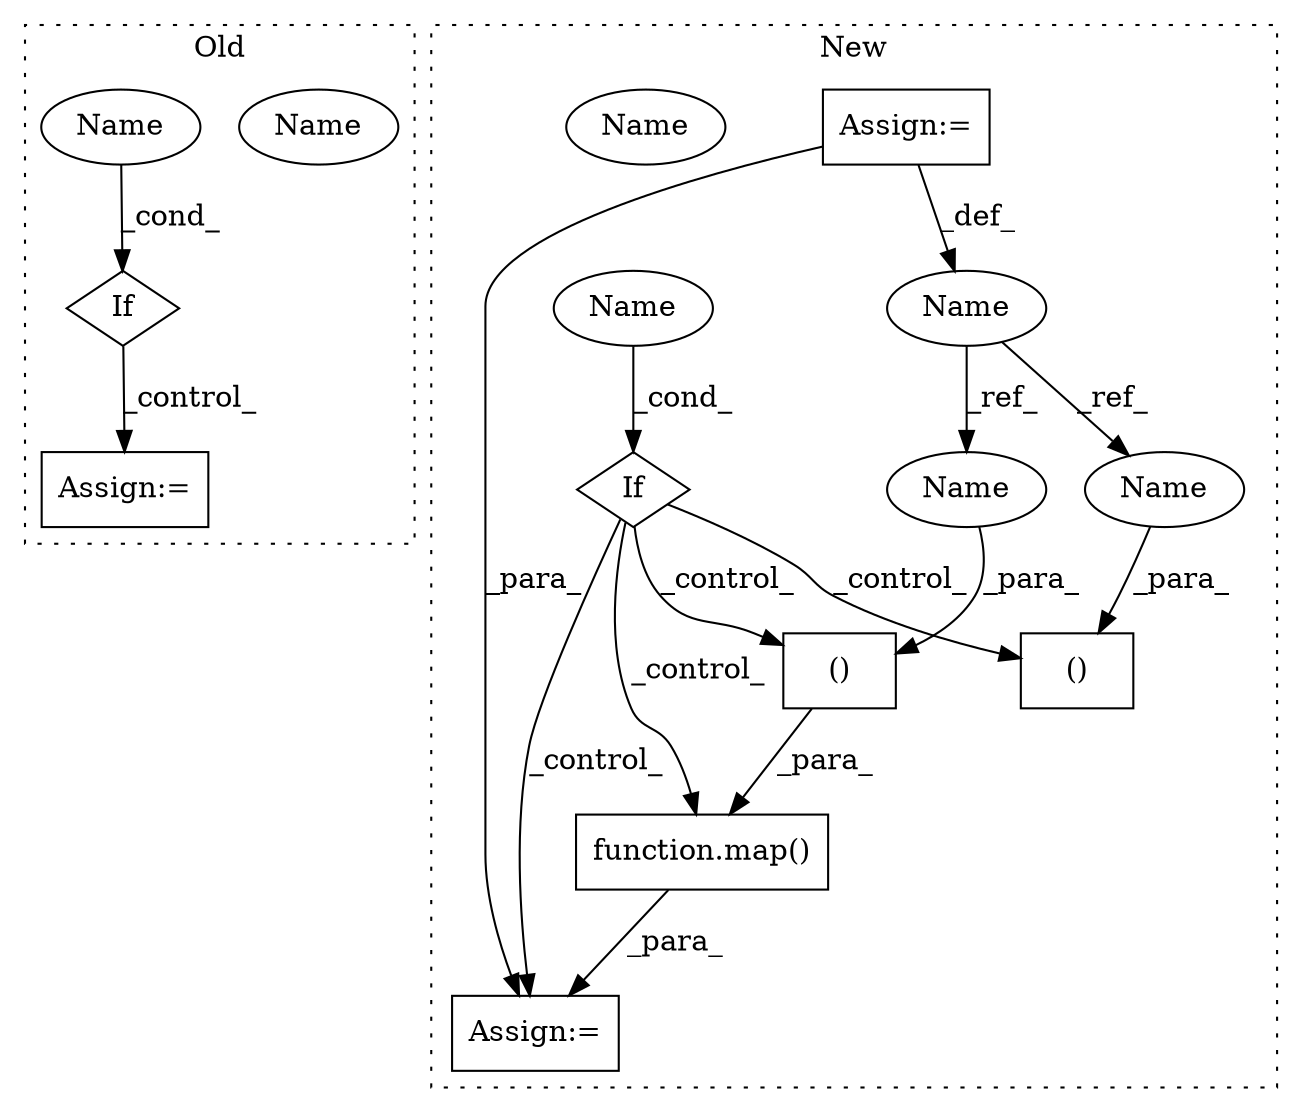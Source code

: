digraph G {
subgraph cluster0 {
1 [label="If" a="96" s="19917,19930" l="3,14" shape="diamond"];
9 [label="Assign:=" a="68" s="19952" l="3" shape="box"];
10 [label="Name" a="87" s="19920" l="10" shape="ellipse"];
12 [label="Name" a="87" s="19920" l="10" shape="ellipse"];
label = "Old";
style="dotted";
}
subgraph cluster1 {
2 [label="function.map()" a="75" s="20663,20729" l="4,1" shape="box"];
3 [label="()" a="54" s="20686" l="42" shape="box"];
4 [label="Assign:=" a="68" s="20164" l="3" shape="box"];
5 [label="()" a="54" s="20618" l="42" shape="box"];
6 [label="Name" a="87" s="20148" l="16" shape="ellipse"];
7 [label="Assign:=" a="68" s="20618" l="45" shape="box"];
8 [label="If" a="96" s="20583,20596" l="3,14" shape="diamond"];
11 [label="Name" a="87" s="20586" l="10" shape="ellipse"];
13 [label="Name" a="87" s="20586" l="10" shape="ellipse"];
14 [label="Name" a="87" s="20620" l="16" shape="ellipse"];
15 [label="Name" a="87" s="20688" l="16" shape="ellipse"];
label = "New";
style="dotted";
}
1 -> 9 [label="_control_"];
2 -> 7 [label="_para_"];
3 -> 2 [label="_para_"];
4 -> 6 [label="_def_"];
4 -> 7 [label="_para_"];
6 -> 14 [label="_ref_"];
6 -> 15 [label="_ref_"];
8 -> 7 [label="_control_"];
8 -> 2 [label="_control_"];
8 -> 3 [label="_control_"];
8 -> 5 [label="_control_"];
12 -> 1 [label="_cond_"];
13 -> 8 [label="_cond_"];
14 -> 5 [label="_para_"];
15 -> 3 [label="_para_"];
}